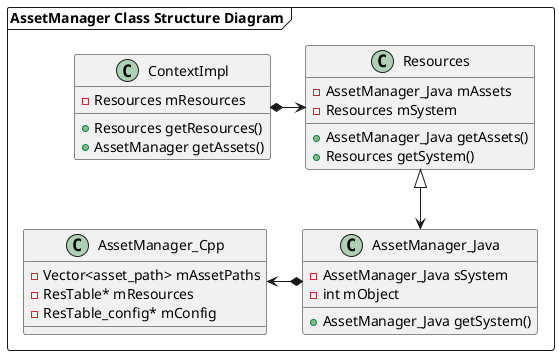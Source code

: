 @startuml
package "AssetManager Class Structure Diagram" <<Frame>> {
  class ContextImpl {
    - Resources mResources
    + Resources getResources()
    + AssetManager getAssets()
  }

  class Resources {
    - AssetManager_Java mAssets
    - Resources mSystem
    + AssetManager_Java getAssets()
    + Resources getSystem()
  }

  class AssetManager_Java {
    - AssetManager_Java sSystem
    - int mObject
    + AssetManager_Java getSystem()
  }

  class AssetManager_Cpp {
    - Vector<asset_path> mAssetPaths
    - ResTable* mResources
    - ResTable_config* mConfig
  }

  ContextImpl *-> Resources
  Resources <|--> AssetManager_Java
  AssetManager_Cpp <-* AssetManager_Java
}
@enduml
